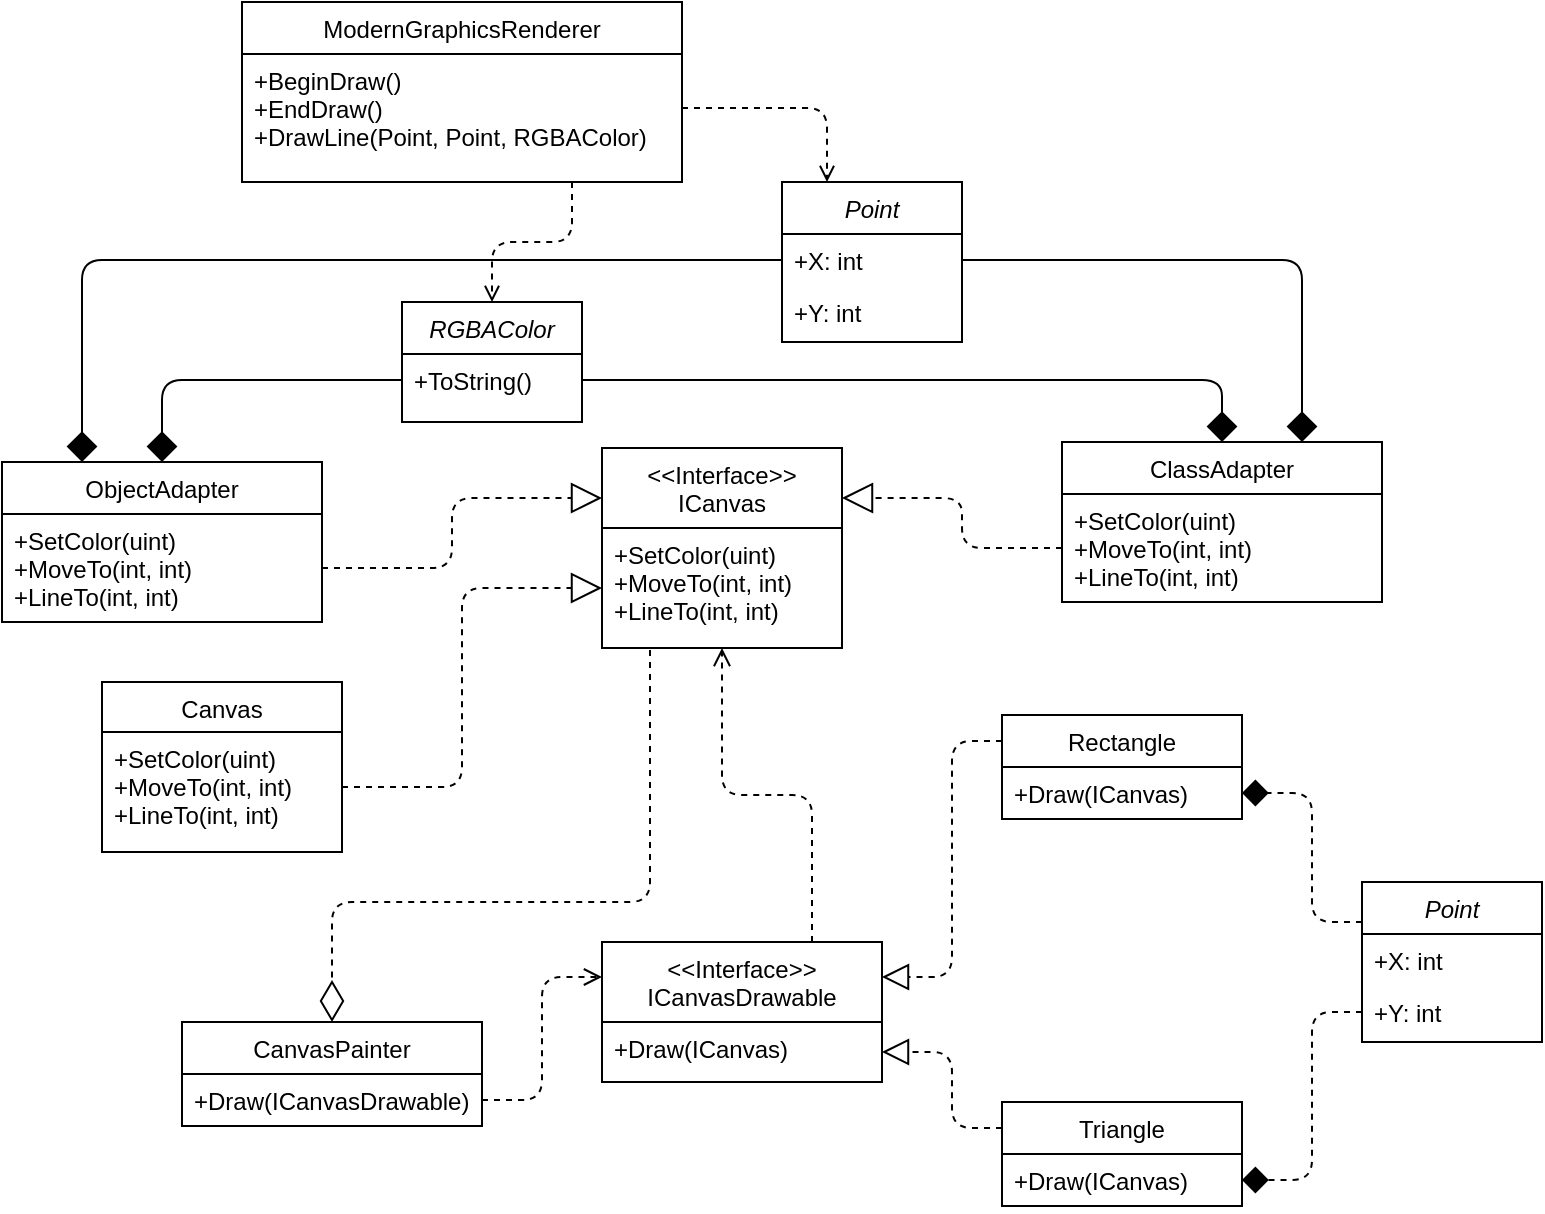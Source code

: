 <mxfile version="13.9.8" type="device"><diagram id="C5RBs43oDa-KdzZeNtuy" name="Page-1"><mxGraphModel dx="1086" dy="1975" grid="1" gridSize="10" guides="1" tooltips="1" connect="1" arrows="1" fold="1" page="1" pageScale="1" pageWidth="827" pageHeight="1169" math="0" shadow="0"><root><mxCell id="WIyWlLk6GJQsqaUBKTNV-0"/><mxCell id="WIyWlLk6GJQsqaUBKTNV-1" parent="WIyWlLk6GJQsqaUBKTNV-0"/><mxCell id="xIRCtUTW0tj2OTF2A0MZ-42" style="edgeStyle=orthogonalEdgeStyle;rounded=1;sketch=0;jumpSize=9;orthogonalLoop=1;jettySize=auto;html=1;exitX=0;exitY=0.25;exitDx=0;exitDy=0;entryX=1;entryY=0.5;entryDx=0;entryDy=0;shadow=0;dashed=1;endArrow=diamond;endFill=1;endSize=11;strokeColor=#000000;strokeWidth=1;" parent="WIyWlLk6GJQsqaUBKTNV-1" source="zkfFHV4jXpPFQw0GAbJ--0" target="xIRCtUTW0tj2OTF2A0MZ-5" edge="1"><mxGeometry relative="1" as="geometry"/></mxCell><mxCell id="zkfFHV4jXpPFQw0GAbJ--0" value="Point" style="swimlane;fontStyle=2;align=center;verticalAlign=top;childLayout=stackLayout;horizontal=1;startSize=26;horizontalStack=0;resizeParent=1;resizeLast=0;collapsible=1;marginBottom=0;rounded=0;shadow=0;strokeWidth=1;" parent="WIyWlLk6GJQsqaUBKTNV-1" vertex="1"><mxGeometry x="720" y="370" width="90" height="80" as="geometry"><mxRectangle x="230" y="140" width="160" height="26" as="alternateBounds"/></mxGeometry></mxCell><mxCell id="zkfFHV4jXpPFQw0GAbJ--1" value="+X: int" style="text;align=left;verticalAlign=top;spacingLeft=4;spacingRight=4;overflow=hidden;rotatable=0;points=[[0,0.5],[1,0.5]];portConstraint=eastwest;" parent="zkfFHV4jXpPFQw0GAbJ--0" vertex="1"><mxGeometry y="26" width="90" height="26" as="geometry"/></mxCell><mxCell id="zkfFHV4jXpPFQw0GAbJ--2" value="+Y: int" style="text;align=left;verticalAlign=top;spacingLeft=4;spacingRight=4;overflow=hidden;rotatable=0;points=[[0,0.5],[1,0.5]];portConstraint=eastwest;rounded=0;shadow=0;html=0;" parent="zkfFHV4jXpPFQw0GAbJ--0" vertex="1"><mxGeometry y="52" width="90" height="26" as="geometry"/></mxCell><mxCell id="zkfFHV4jXpPFQw0GAbJ--6" value="ClassAdapter" style="swimlane;fontStyle=0;align=center;verticalAlign=top;childLayout=stackLayout;horizontal=1;startSize=26;horizontalStack=0;resizeParent=1;resizeLast=0;collapsible=1;marginBottom=0;rounded=0;shadow=0;strokeWidth=1;" parent="WIyWlLk6GJQsqaUBKTNV-1" vertex="1"><mxGeometry x="570" y="150" width="160" height="80" as="geometry"><mxRectangle x="130" y="380" width="160" height="26" as="alternateBounds"/></mxGeometry></mxCell><mxCell id="zkfFHV4jXpPFQw0GAbJ--7" value="+SetColor(uint)&#10;+MoveTo(int, int)&#10;+LineTo(int, int)" style="text;align=left;verticalAlign=top;spacingLeft=4;spacingRight=4;overflow=hidden;rotatable=0;points=[[0,0.5],[1,0.5]];portConstraint=eastwest;" parent="zkfFHV4jXpPFQw0GAbJ--6" vertex="1"><mxGeometry y="26" width="160" height="54" as="geometry"/></mxCell><mxCell id="xIRCtUTW0tj2OTF2A0MZ-24" style="edgeStyle=orthogonalEdgeStyle;orthogonalLoop=1;jettySize=auto;html=1;entryX=0.5;entryY=0;entryDx=0;entryDy=0;dashed=1;strokeWidth=1;jumpSize=3;sketch=0;shadow=0;rounded=1;endArrow=open;endFill=0;exitX=0.75;exitY=1;exitDx=0;exitDy=0;" parent="WIyWlLk6GJQsqaUBKTNV-1" source="zkfFHV4jXpPFQw0GAbJ--13" target="xIRCtUTW0tj2OTF2A0MZ-20" edge="1"><mxGeometry relative="1" as="geometry"><mxPoint x="305" y="-20" as="sourcePoint"/></mxGeometry></mxCell><mxCell id="xIRCtUTW0tj2OTF2A0MZ-26" style="edgeStyle=orthogonalEdgeStyle;sketch=0;jumpSize=3;orthogonalLoop=1;jettySize=auto;html=1;entryX=0.25;entryY=0;entryDx=0;entryDy=0;shadow=0;dashed=1;strokeColor=#000000;strokeWidth=1;rounded=1;endArrow=open;endFill=0;exitX=1;exitY=0.5;exitDx=0;exitDy=0;" parent="WIyWlLk6GJQsqaUBKTNV-1" source="zkfFHV4jXpPFQw0GAbJ--14" target="xIRCtUTW0tj2OTF2A0MZ-15" edge="1"><mxGeometry relative="1" as="geometry"><mxPoint x="430" y="-20" as="sourcePoint"/></mxGeometry></mxCell><mxCell id="zkfFHV4jXpPFQw0GAbJ--13" value="ModernGraphicsRenderer" style="swimlane;fontStyle=0;align=center;verticalAlign=top;childLayout=stackLayout;horizontal=1;startSize=26;horizontalStack=0;resizeParent=1;resizeLast=0;collapsible=1;marginBottom=0;rounded=0;shadow=0;strokeWidth=1;" parent="WIyWlLk6GJQsqaUBKTNV-1" vertex="1"><mxGeometry x="160" y="-70" width="220" height="90" as="geometry"><mxRectangle x="340" y="380" width="170" height="26" as="alternateBounds"/></mxGeometry></mxCell><mxCell id="zkfFHV4jXpPFQw0GAbJ--14" value="+BeginDraw()&#10;+EndDraw()&#10;+DrawLine(Point, Point, RGBAColor)" style="text;align=left;verticalAlign=top;spacingLeft=4;spacingRight=4;overflow=hidden;rotatable=0;points=[[0,0.5],[1,0.5]];portConstraint=eastwest;" parent="zkfFHV4jXpPFQw0GAbJ--13" vertex="1"><mxGeometry y="26" width="220" height="54" as="geometry"/></mxCell><mxCell id="xIRCtUTW0tj2OTF2A0MZ-40" style="edgeStyle=orthogonalEdgeStyle;rounded=1;sketch=0;jumpSize=9;orthogonalLoop=1;jettySize=auto;html=1;exitX=0;exitY=0.25;exitDx=0;exitDy=0;entryX=1;entryY=0.5;entryDx=0;entryDy=0;shadow=0;dashed=1;endArrow=block;endFill=0;endSize=11;strokeColor=#000000;strokeWidth=1;" parent="WIyWlLk6GJQsqaUBKTNV-1" source="xIRCtUTW0tj2OTF2A0MZ-1" target="xIRCtUTW0tj2OTF2A0MZ-9" edge="1"><mxGeometry relative="1" as="geometry"/></mxCell><mxCell id="xIRCtUTW0tj2OTF2A0MZ-1" value="Triangle" style="swimlane;fontStyle=0;align=center;verticalAlign=top;childLayout=stackLayout;horizontal=1;startSize=26;horizontalStack=0;resizeParent=1;resizeLast=0;collapsible=1;marginBottom=0;rounded=0;shadow=0;strokeWidth=1;" parent="WIyWlLk6GJQsqaUBKTNV-1" vertex="1"><mxGeometry x="540" y="480" width="120" height="52" as="geometry"><mxRectangle x="340" y="380" width="170" height="26" as="alternateBounds"/></mxGeometry></mxCell><mxCell id="xIRCtUTW0tj2OTF2A0MZ-2" value="+Draw(ICanvas)" style="text;align=left;verticalAlign=top;spacingLeft=4;spacingRight=4;overflow=hidden;rotatable=0;points=[[0,0.5],[1,0.5]];portConstraint=eastwest;" parent="xIRCtUTW0tj2OTF2A0MZ-1" vertex="1"><mxGeometry y="26" width="120" height="26" as="geometry"/></mxCell><mxCell id="xIRCtUTW0tj2OTF2A0MZ-41" style="edgeStyle=orthogonalEdgeStyle;rounded=1;sketch=0;jumpSize=9;orthogonalLoop=1;jettySize=auto;html=1;exitX=0;exitY=0.25;exitDx=0;exitDy=0;entryX=1;entryY=0.25;entryDx=0;entryDy=0;shadow=0;dashed=1;endArrow=block;endFill=0;endSize=11;strokeColor=#000000;strokeWidth=1;" parent="WIyWlLk6GJQsqaUBKTNV-1" source="xIRCtUTW0tj2OTF2A0MZ-4" target="xIRCtUTW0tj2OTF2A0MZ-8" edge="1"><mxGeometry relative="1" as="geometry"/></mxCell><mxCell id="xIRCtUTW0tj2OTF2A0MZ-4" value="Rectangle" style="swimlane;fontStyle=0;align=center;verticalAlign=top;childLayout=stackLayout;horizontal=1;startSize=26;horizontalStack=0;resizeParent=1;resizeLast=0;collapsible=1;marginBottom=0;rounded=0;shadow=0;strokeWidth=1;" parent="WIyWlLk6GJQsqaUBKTNV-1" vertex="1"><mxGeometry x="540" y="286.5" width="120" height="52" as="geometry"><mxRectangle x="340" y="380" width="170" height="26" as="alternateBounds"/></mxGeometry></mxCell><mxCell id="xIRCtUTW0tj2OTF2A0MZ-5" value="+Draw(ICanvas)" style="text;align=left;verticalAlign=top;spacingLeft=4;spacingRight=4;overflow=hidden;rotatable=0;points=[[0,0.5],[1,0.5]];portConstraint=eastwest;" parent="xIRCtUTW0tj2OTF2A0MZ-4" vertex="1"><mxGeometry y="26" width="120" height="26" as="geometry"/></mxCell><mxCell id="xIRCtUTW0tj2OTF2A0MZ-6" value="&lt;&lt;Interface&gt;&gt;&#10;ICanvas&#10;" style="swimlane;fontStyle=0;align=center;verticalAlign=top;childLayout=stackLayout;horizontal=1;startSize=40;horizontalStack=0;resizeParent=1;resizeLast=0;collapsible=1;marginBottom=0;rounded=0;shadow=0;strokeWidth=1;" parent="WIyWlLk6GJQsqaUBKTNV-1" vertex="1"><mxGeometry x="340" y="153" width="120" height="100" as="geometry"><mxRectangle x="340" y="380" width="170" height="26" as="alternateBounds"/></mxGeometry></mxCell><mxCell id="xIRCtUTW0tj2OTF2A0MZ-7" value="+SetColor(uint)&#10;+MoveTo(int, int)&#10;+LineTo(int, int)" style="text;align=left;verticalAlign=top;spacingLeft=4;spacingRight=4;overflow=hidden;rotatable=0;points=[[0,0.5],[1,0.5]];portConstraint=eastwest;" parent="xIRCtUTW0tj2OTF2A0MZ-6" vertex="1"><mxGeometry y="40" width="120" height="60" as="geometry"/></mxCell><mxCell id="xIRCtUTW0tj2OTF2A0MZ-39" style="edgeStyle=orthogonalEdgeStyle;rounded=1;sketch=0;jumpSize=3;orthogonalLoop=1;jettySize=auto;html=1;exitX=0.75;exitY=0;exitDx=0;exitDy=0;shadow=0;dashed=1;endArrow=open;endFill=0;endSize=7;strokeColor=#000000;strokeWidth=1;" parent="WIyWlLk6GJQsqaUBKTNV-1" source="xIRCtUTW0tj2OTF2A0MZ-8" target="xIRCtUTW0tj2OTF2A0MZ-6" edge="1"><mxGeometry relative="1" as="geometry"/></mxCell><mxCell id="xIRCtUTW0tj2OTF2A0MZ-8" value="&lt;&lt;Interface&gt;&gt;&#10;ICanvasDrawable&#10;" style="swimlane;fontStyle=0;align=center;verticalAlign=top;childLayout=stackLayout;horizontal=1;startSize=40;horizontalStack=0;resizeParent=1;resizeLast=0;collapsible=1;marginBottom=0;rounded=0;shadow=0;strokeWidth=1;" parent="WIyWlLk6GJQsqaUBKTNV-1" vertex="1"><mxGeometry x="340" y="400" width="140" height="70" as="geometry"><mxRectangle x="340" y="380" width="170" height="26" as="alternateBounds"/></mxGeometry></mxCell><mxCell id="xIRCtUTW0tj2OTF2A0MZ-9" value="+Draw(ICanvas)" style="text;align=left;verticalAlign=top;spacingLeft=4;spacingRight=4;overflow=hidden;rotatable=0;points=[[0,0.5],[1,0.5]];portConstraint=eastwest;" parent="xIRCtUTW0tj2OTF2A0MZ-8" vertex="1"><mxGeometry y="40" width="140" height="30" as="geometry"/></mxCell><mxCell id="xIRCtUTW0tj2OTF2A0MZ-10" value="CanvasPainter" style="swimlane;fontStyle=0;align=center;verticalAlign=top;childLayout=stackLayout;horizontal=1;startSize=26;horizontalStack=0;resizeParent=1;resizeLast=0;collapsible=1;marginBottom=0;rounded=0;shadow=0;strokeWidth=1;" parent="WIyWlLk6GJQsqaUBKTNV-1" vertex="1"><mxGeometry x="130" y="440" width="150" height="52" as="geometry"><mxRectangle x="340" y="380" width="170" height="26" as="alternateBounds"/></mxGeometry></mxCell><mxCell id="xIRCtUTW0tj2OTF2A0MZ-11" value="+Draw(ICanvasDrawable)" style="text;align=left;verticalAlign=top;spacingLeft=4;spacingRight=4;overflow=hidden;rotatable=0;points=[[0,0.5],[1,0.5]];portConstraint=eastwest;" parent="xIRCtUTW0tj2OTF2A0MZ-10" vertex="1"><mxGeometry y="26" width="150" height="26" as="geometry"/></mxCell><mxCell id="xIRCtUTW0tj2OTF2A0MZ-13" value="Canvas" style="swimlane;fontStyle=0;align=center;verticalAlign=top;childLayout=stackLayout;horizontal=1;startSize=25;horizontalStack=0;resizeParent=1;resizeLast=0;collapsible=1;marginBottom=0;rounded=0;shadow=0;strokeWidth=1;" parent="WIyWlLk6GJQsqaUBKTNV-1" vertex="1"><mxGeometry x="90" y="270" width="120" height="85" as="geometry"><mxRectangle x="340" y="380" width="170" height="26" as="alternateBounds"/></mxGeometry></mxCell><mxCell id="xIRCtUTW0tj2OTF2A0MZ-14" value="+SetColor(uint)&#10;+MoveTo(int, int)&#10;+LineTo(int, int)" style="text;align=left;verticalAlign=top;spacingLeft=4;spacingRight=4;overflow=hidden;rotatable=0;points=[[0,0.5],[1,0.5]];portConstraint=eastwest;" parent="xIRCtUTW0tj2OTF2A0MZ-13" vertex="1"><mxGeometry y="25" width="120" height="55" as="geometry"/></mxCell><mxCell id="xIRCtUTW0tj2OTF2A0MZ-15" value="Point" style="swimlane;fontStyle=2;align=center;verticalAlign=top;childLayout=stackLayout;horizontal=1;startSize=26;horizontalStack=0;resizeParent=1;resizeLast=0;collapsible=1;marginBottom=0;rounded=0;shadow=0;strokeWidth=1;" parent="WIyWlLk6GJQsqaUBKTNV-1" vertex="1"><mxGeometry x="430" y="20" width="90" height="80" as="geometry"><mxRectangle x="230" y="140" width="160" height="26" as="alternateBounds"/></mxGeometry></mxCell><mxCell id="xIRCtUTW0tj2OTF2A0MZ-16" value="+X: int" style="text;align=left;verticalAlign=top;spacingLeft=4;spacingRight=4;overflow=hidden;rotatable=0;points=[[0,0.5],[1,0.5]];portConstraint=eastwest;" parent="xIRCtUTW0tj2OTF2A0MZ-15" vertex="1"><mxGeometry y="26" width="90" height="26" as="geometry"/></mxCell><mxCell id="xIRCtUTW0tj2OTF2A0MZ-17" value="+Y: int" style="text;align=left;verticalAlign=top;spacingLeft=4;spacingRight=4;overflow=hidden;rotatable=0;points=[[0,0.5],[1,0.5]];portConstraint=eastwest;rounded=0;shadow=0;html=0;" parent="xIRCtUTW0tj2OTF2A0MZ-15" vertex="1"><mxGeometry y="52" width="90" height="26" as="geometry"/></mxCell><mxCell id="xIRCtUTW0tj2OTF2A0MZ-18" value="ObjectAdapter" style="swimlane;fontStyle=0;align=center;verticalAlign=top;childLayout=stackLayout;horizontal=1;startSize=26;horizontalStack=0;resizeParent=1;resizeLast=0;collapsible=1;marginBottom=0;rounded=0;shadow=0;strokeWidth=1;" parent="WIyWlLk6GJQsqaUBKTNV-1" vertex="1"><mxGeometry x="40" y="160" width="160" height="80" as="geometry"><mxRectangle x="130" y="380" width="160" height="26" as="alternateBounds"/></mxGeometry></mxCell><mxCell id="xIRCtUTW0tj2OTF2A0MZ-19" value="+SetColor(uint)&#10;+MoveTo(int, int)&#10;+LineTo(int, int)" style="text;align=left;verticalAlign=top;spacingLeft=4;spacingRight=4;overflow=hidden;rotatable=0;points=[[0,0.5],[1,0.5]];portConstraint=eastwest;" parent="xIRCtUTW0tj2OTF2A0MZ-18" vertex="1"><mxGeometry y="26" width="160" height="54" as="geometry"/></mxCell><mxCell id="xIRCtUTW0tj2OTF2A0MZ-20" value="RGBAColor" style="swimlane;fontStyle=2;align=center;verticalAlign=top;childLayout=stackLayout;horizontal=1;startSize=26;horizontalStack=0;resizeParent=1;resizeLast=0;collapsible=1;marginBottom=0;rounded=0;shadow=0;strokeWidth=1;" parent="WIyWlLk6GJQsqaUBKTNV-1" vertex="1"><mxGeometry x="240" y="80" width="90" height="60" as="geometry"><mxRectangle x="230" y="140" width="160" height="26" as="alternateBounds"/></mxGeometry></mxCell><mxCell id="xIRCtUTW0tj2OTF2A0MZ-21" value="+ToString()" style="text;align=left;verticalAlign=top;spacingLeft=4;spacingRight=4;overflow=hidden;rotatable=0;points=[[0,0.5],[1,0.5]];portConstraint=eastwest;" parent="xIRCtUTW0tj2OTF2A0MZ-20" vertex="1"><mxGeometry y="26" width="90" height="26" as="geometry"/></mxCell><mxCell id="xIRCtUTW0tj2OTF2A0MZ-27" style="edgeStyle=orthogonalEdgeStyle;rounded=1;sketch=0;jumpSize=3;orthogonalLoop=1;jettySize=auto;html=1;exitX=0;exitY=0.5;exitDx=0;exitDy=0;entryX=0.5;entryY=0;entryDx=0;entryDy=0;shadow=0;strokeColor=#000000;strokeWidth=1;endArrow=diamond;endFill=1;endSize=13;" parent="WIyWlLk6GJQsqaUBKTNV-1" source="xIRCtUTW0tj2OTF2A0MZ-21" target="xIRCtUTW0tj2OTF2A0MZ-18" edge="1"><mxGeometry relative="1" as="geometry"/></mxCell><mxCell id="xIRCtUTW0tj2OTF2A0MZ-28" style="edgeStyle=orthogonalEdgeStyle;rounded=1;sketch=0;jumpSize=3;orthogonalLoop=1;jettySize=auto;html=1;exitX=1;exitY=0.5;exitDx=0;exitDy=0;entryX=0.5;entryY=0;entryDx=0;entryDy=0;shadow=0;endArrow=diamond;endFill=1;endSize=13;strokeColor=#000000;strokeWidth=1;" parent="WIyWlLk6GJQsqaUBKTNV-1" source="xIRCtUTW0tj2OTF2A0MZ-21" target="zkfFHV4jXpPFQw0GAbJ--6" edge="1"><mxGeometry relative="1" as="geometry"/></mxCell><mxCell id="xIRCtUTW0tj2OTF2A0MZ-30" style="edgeStyle=orthogonalEdgeStyle;rounded=1;sketch=0;jumpSize=3;orthogonalLoop=1;jettySize=auto;html=1;exitX=0;exitY=0.5;exitDx=0;exitDy=0;entryX=0.25;entryY=0;entryDx=0;entryDy=0;shadow=0;endArrow=diamond;endFill=1;endSize=13;strokeColor=#000000;strokeWidth=1;" parent="WIyWlLk6GJQsqaUBKTNV-1" source="xIRCtUTW0tj2OTF2A0MZ-16" target="xIRCtUTW0tj2OTF2A0MZ-18" edge="1"><mxGeometry relative="1" as="geometry"/></mxCell><mxCell id="xIRCtUTW0tj2OTF2A0MZ-31" style="edgeStyle=orthogonalEdgeStyle;rounded=1;sketch=0;jumpSize=3;orthogonalLoop=1;jettySize=auto;html=1;exitX=1;exitY=0.5;exitDx=0;exitDy=0;entryX=0.75;entryY=0;entryDx=0;entryDy=0;shadow=0;endArrow=diamond;endFill=1;endSize=13;strokeColor=#000000;strokeWidth=1;" parent="WIyWlLk6GJQsqaUBKTNV-1" source="xIRCtUTW0tj2OTF2A0MZ-16" target="zkfFHV4jXpPFQw0GAbJ--6" edge="1"><mxGeometry relative="1" as="geometry"/></mxCell><mxCell id="xIRCtUTW0tj2OTF2A0MZ-32" style="edgeStyle=orthogonalEdgeStyle;rounded=1;sketch=0;jumpSize=3;orthogonalLoop=1;jettySize=auto;html=1;exitX=0;exitY=0.5;exitDx=0;exitDy=0;entryX=1;entryY=0.25;entryDx=0;entryDy=0;shadow=0;endArrow=block;endFill=0;endSize=13;strokeColor=#000000;strokeWidth=1;dashed=1;" parent="WIyWlLk6GJQsqaUBKTNV-1" source="zkfFHV4jXpPFQw0GAbJ--7" target="xIRCtUTW0tj2OTF2A0MZ-6" edge="1"><mxGeometry relative="1" as="geometry"/></mxCell><mxCell id="xIRCtUTW0tj2OTF2A0MZ-34" style="edgeStyle=orthogonalEdgeStyle;rounded=1;sketch=0;jumpSize=3;orthogonalLoop=1;jettySize=auto;html=1;exitX=1;exitY=0.5;exitDx=0;exitDy=0;entryX=0;entryY=0.25;entryDx=0;entryDy=0;shadow=0;dashed=1;endArrow=block;endFill=0;endSize=13;strokeColor=#000000;strokeWidth=1;" parent="WIyWlLk6GJQsqaUBKTNV-1" source="xIRCtUTW0tj2OTF2A0MZ-19" target="xIRCtUTW0tj2OTF2A0MZ-6" edge="1"><mxGeometry relative="1" as="geometry"/></mxCell><mxCell id="xIRCtUTW0tj2OTF2A0MZ-35" style="edgeStyle=orthogonalEdgeStyle;rounded=1;sketch=0;jumpSize=3;orthogonalLoop=1;jettySize=auto;html=1;exitX=1;exitY=0.5;exitDx=0;exitDy=0;entryX=0;entryY=0.5;entryDx=0;entryDy=0;shadow=0;dashed=1;endArrow=block;endFill=0;endSize=13;strokeColor=#000000;strokeWidth=1;" parent="WIyWlLk6GJQsqaUBKTNV-1" source="xIRCtUTW0tj2OTF2A0MZ-14" target="xIRCtUTW0tj2OTF2A0MZ-7" edge="1"><mxGeometry relative="1" as="geometry"/></mxCell><mxCell id="xIRCtUTW0tj2OTF2A0MZ-36" style="edgeStyle=orthogonalEdgeStyle;rounded=1;sketch=0;jumpSize=3;orthogonalLoop=1;jettySize=auto;html=1;exitX=0.2;exitY=1.017;exitDx=0;exitDy=0;entryX=0.5;entryY=0;entryDx=0;entryDy=0;shadow=0;dashed=1;endArrow=diamondThin;endFill=0;endSize=18;strokeColor=#000000;strokeWidth=1;exitPerimeter=0;" parent="WIyWlLk6GJQsqaUBKTNV-1" source="xIRCtUTW0tj2OTF2A0MZ-7" target="xIRCtUTW0tj2OTF2A0MZ-10" edge="1"><mxGeometry relative="1" as="geometry"><Array as="points"><mxPoint x="364" y="380"/><mxPoint x="205" y="380"/></Array></mxGeometry></mxCell><mxCell id="xIRCtUTW0tj2OTF2A0MZ-37" style="edgeStyle=orthogonalEdgeStyle;rounded=1;sketch=0;jumpSize=3;orthogonalLoop=1;jettySize=auto;html=1;exitX=1;exitY=0.5;exitDx=0;exitDy=0;entryX=0;entryY=0.25;entryDx=0;entryDy=0;shadow=0;dashed=1;endArrow=open;endFill=0;endSize=7;strokeColor=#000000;strokeWidth=1;" parent="WIyWlLk6GJQsqaUBKTNV-1" source="xIRCtUTW0tj2OTF2A0MZ-11" target="xIRCtUTW0tj2OTF2A0MZ-8" edge="1"><mxGeometry relative="1" as="geometry"/></mxCell><mxCell id="xIRCtUTW0tj2OTF2A0MZ-43" style="edgeStyle=orthogonalEdgeStyle;rounded=1;sketch=0;jumpSize=9;orthogonalLoop=1;jettySize=auto;html=1;exitX=0;exitY=0.5;exitDx=0;exitDy=0;entryX=1;entryY=0.5;entryDx=0;entryDy=0;shadow=0;dashed=1;endArrow=diamond;endFill=1;endSize=11;strokeColor=#000000;strokeWidth=1;" parent="WIyWlLk6GJQsqaUBKTNV-1" source="zkfFHV4jXpPFQw0GAbJ--2" target="xIRCtUTW0tj2OTF2A0MZ-2" edge="1"><mxGeometry relative="1" as="geometry"/></mxCell></root></mxGraphModel></diagram></mxfile>